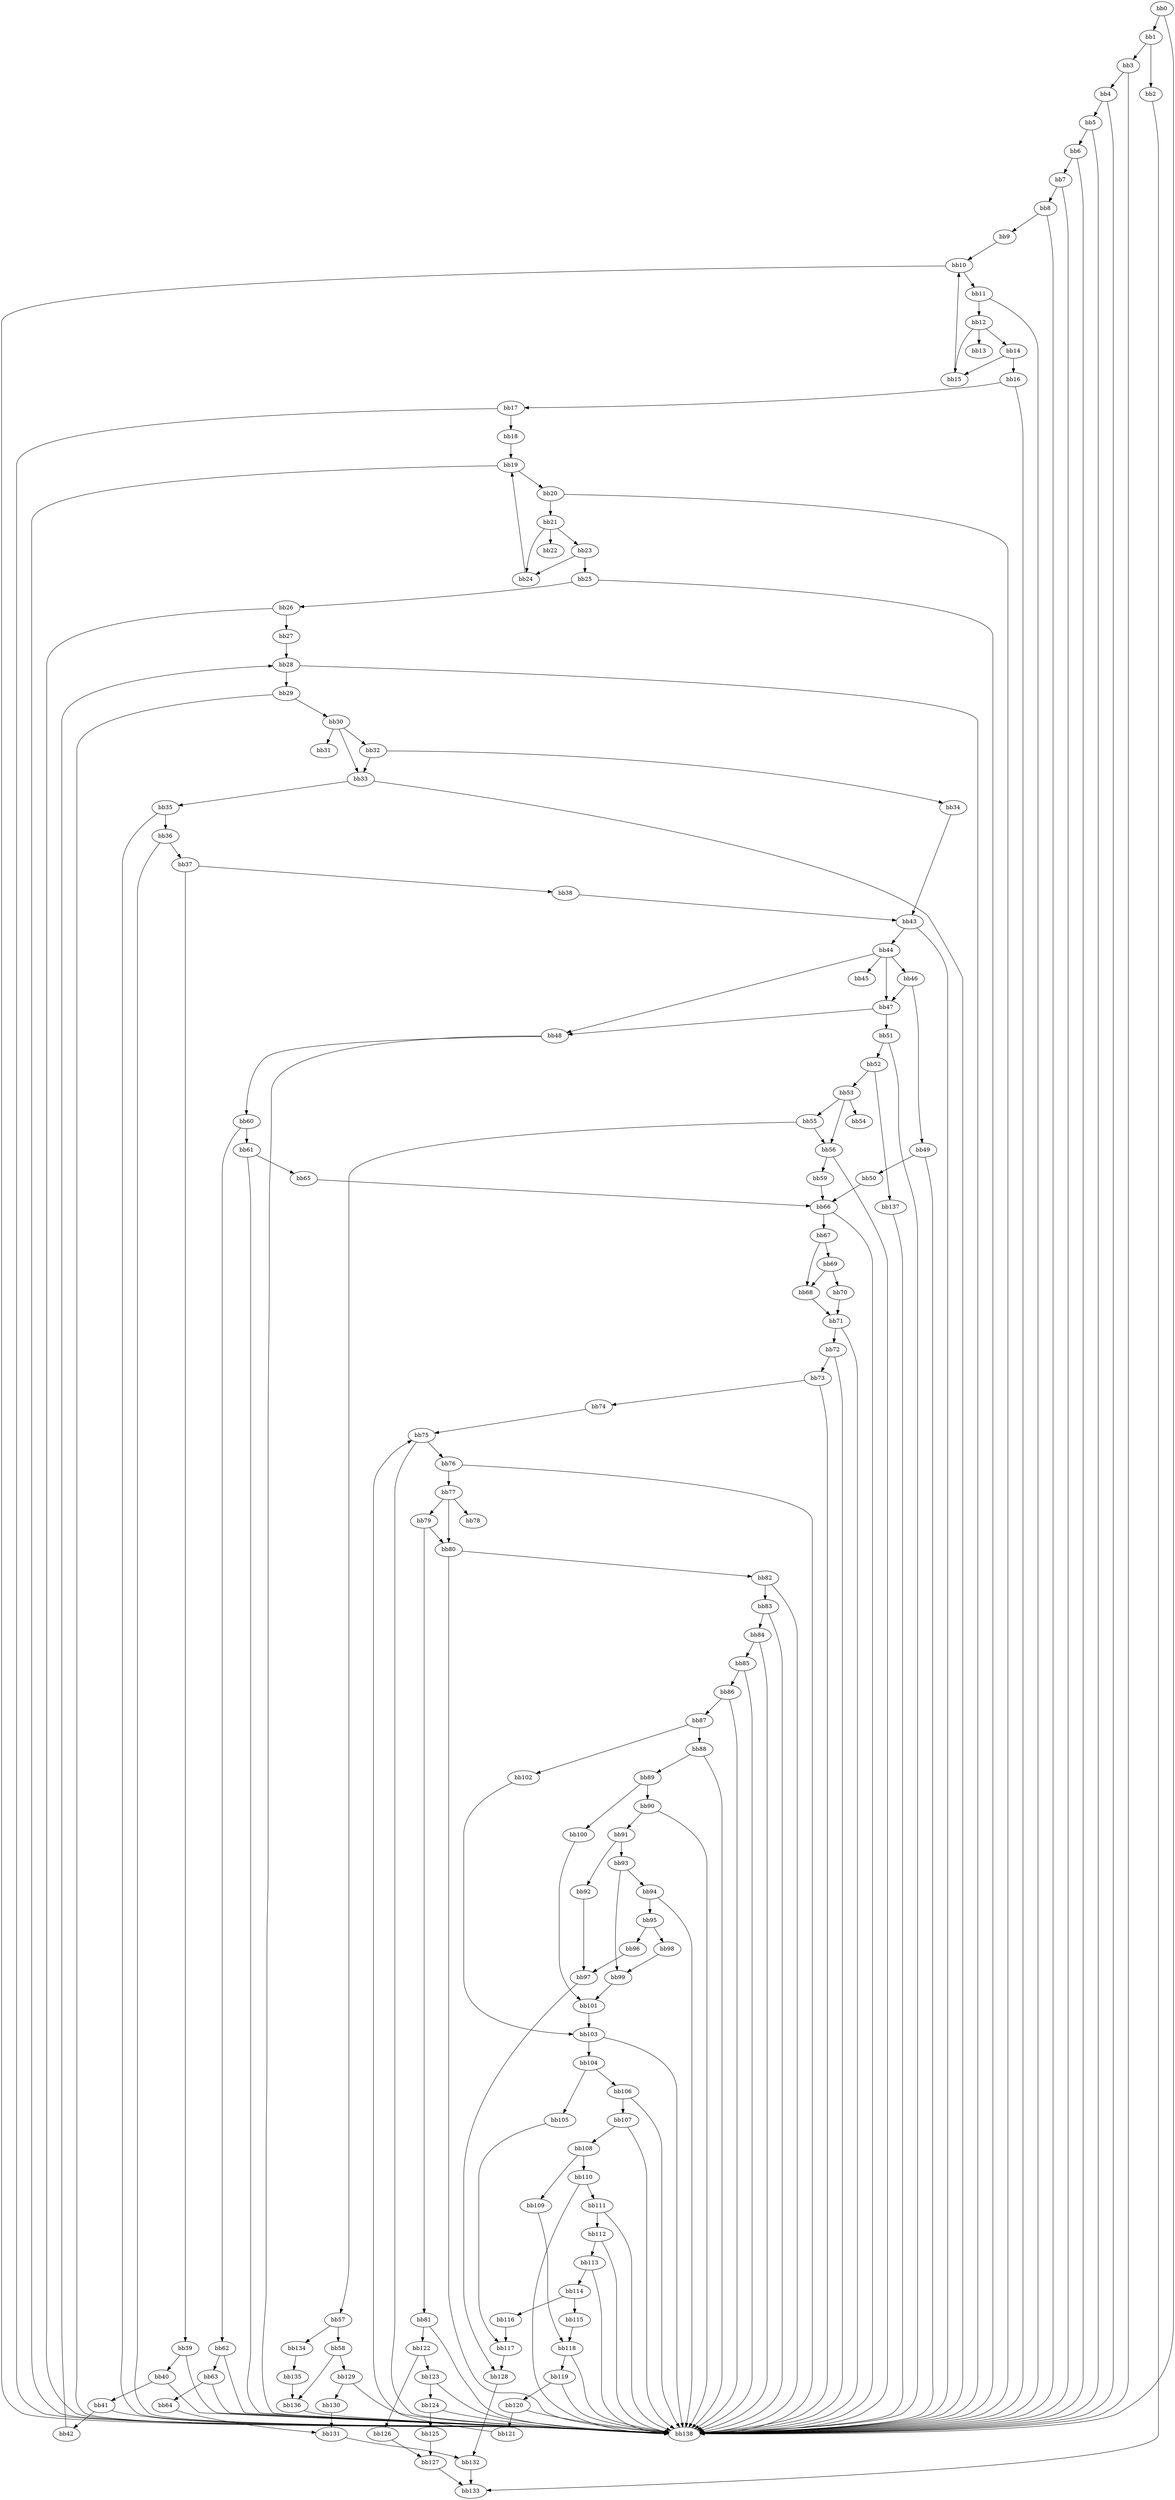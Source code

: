 digraph {
    0 [ label = "bb0\l" ]
    1 [ label = "bb1\l" ]
    2 [ label = "bb2\l" ]
    3 [ label = "bb3\l" ]
    4 [ label = "bb4\l" ]
    5 [ label = "bb5\l" ]
    6 [ label = "bb6\l" ]
    7 [ label = "bb7\l" ]
    8 [ label = "bb8\l" ]
    9 [ label = "bb9\l" ]
    10 [ label = "bb10\l" ]
    11 [ label = "bb11\l" ]
    12 [ label = "bb12\l" ]
    13 [ label = "bb13\l" ]
    14 [ label = "bb14\l" ]
    15 [ label = "bb15\l" ]
    16 [ label = "bb16\l" ]
    17 [ label = "bb17\l" ]
    18 [ label = "bb18\l" ]
    19 [ label = "bb19\l" ]
    20 [ label = "bb20\l" ]
    21 [ label = "bb21\l" ]
    22 [ label = "bb22\l" ]
    23 [ label = "bb23\l" ]
    24 [ label = "bb24\l" ]
    25 [ label = "bb25\l" ]
    26 [ label = "bb26\l" ]
    27 [ label = "bb27\l" ]
    28 [ label = "bb28\l" ]
    29 [ label = "bb29\l" ]
    30 [ label = "bb30\l" ]
    31 [ label = "bb31\l" ]
    32 [ label = "bb32\l" ]
    33 [ label = "bb33\l" ]
    34 [ label = "bb34\l" ]
    35 [ label = "bb35\l" ]
    36 [ label = "bb36\l" ]
    37 [ label = "bb37\l" ]
    38 [ label = "bb38\l" ]
    39 [ label = "bb39\l" ]
    40 [ label = "bb40\l" ]
    41 [ label = "bb41\l" ]
    42 [ label = "bb42\l" ]
    43 [ label = "bb43\l" ]
    44 [ label = "bb44\l" ]
    45 [ label = "bb45\l" ]
    46 [ label = "bb46\l" ]
    47 [ label = "bb47\l" ]
    48 [ label = "bb48\l" ]
    49 [ label = "bb49\l" ]
    50 [ label = "bb50\l" ]
    51 [ label = "bb51\l" ]
    52 [ label = "bb52\l" ]
    53 [ label = "bb53\l" ]
    54 [ label = "bb54\l" ]
    55 [ label = "bb55\l" ]
    56 [ label = "bb56\l" ]
    57 [ label = "bb57\l" ]
    58 [ label = "bb58\l" ]
    59 [ label = "bb59\l" ]
    60 [ label = "bb60\l" ]
    61 [ label = "bb61\l" ]
    62 [ label = "bb62\l" ]
    63 [ label = "bb63\l" ]
    64 [ label = "bb64\l" ]
    65 [ label = "bb65\l" ]
    66 [ label = "bb66\l" ]
    67 [ label = "bb67\l" ]
    68 [ label = "bb68\l" ]
    69 [ label = "bb69\l" ]
    70 [ label = "bb70\l" ]
    71 [ label = "bb71\l" ]
    72 [ label = "bb72\l" ]
    73 [ label = "bb73\l" ]
    74 [ label = "bb74\l" ]
    75 [ label = "bb75\l" ]
    76 [ label = "bb76\l" ]
    77 [ label = "bb77\l" ]
    78 [ label = "bb78\l" ]
    79 [ label = "bb79\l" ]
    80 [ label = "bb80\l" ]
    81 [ label = "bb81\l" ]
    82 [ label = "bb82\l" ]
    83 [ label = "bb83\l" ]
    84 [ label = "bb84\l" ]
    85 [ label = "bb85\l" ]
    86 [ label = "bb86\l" ]
    87 [ label = "bb87\l" ]
    88 [ label = "bb88\l" ]
    89 [ label = "bb89\l" ]
    90 [ label = "bb90\l" ]
    91 [ label = "bb91\l" ]
    92 [ label = "bb92\l" ]
    93 [ label = "bb93\l" ]
    94 [ label = "bb94\l" ]
    95 [ label = "bb95\l" ]
    96 [ label = "bb96\l" ]
    97 [ label = "bb97\l" ]
    98 [ label = "bb98\l" ]
    99 [ label = "bb99\l" ]
    100 [ label = "bb100\l" ]
    101 [ label = "bb101\l" ]
    102 [ label = "bb102\l" ]
    103 [ label = "bb103\l" ]
    104 [ label = "bb104\l" ]
    105 [ label = "bb105\l" ]
    106 [ label = "bb106\l" ]
    107 [ label = "bb107\l" ]
    108 [ label = "bb108\l" ]
    109 [ label = "bb109\l" ]
    110 [ label = "bb110\l" ]
    111 [ label = "bb111\l" ]
    112 [ label = "bb112\l" ]
    113 [ label = "bb113\l" ]
    114 [ label = "bb114\l" ]
    115 [ label = "bb115\l" ]
    116 [ label = "bb116\l" ]
    117 [ label = "bb117\l" ]
    118 [ label = "bb118\l" ]
    119 [ label = "bb119\l" ]
    120 [ label = "bb120\l" ]
    121 [ label = "bb121\l" ]
    122 [ label = "bb122\l" ]
    123 [ label = "bb123\l" ]
    124 [ label = "bb124\l" ]
    125 [ label = "bb125\l" ]
    126 [ label = "bb126\l" ]
    127 [ label = "bb127\l" ]
    128 [ label = "bb128\l" ]
    129 [ label = "bb129\l" ]
    130 [ label = "bb130\l" ]
    131 [ label = "bb131\l" ]
    132 [ label = "bb132\l" ]
    133 [ label = "bb133\l" ]
    134 [ label = "bb134\l" ]
    135 [ label = "bb135\l" ]
    136 [ label = "bb136\l" ]
    137 [ label = "bb137\l" ]
    138 [ label = "bb138\l" ]
    0 -> 1 [ ]
    0 -> 138 [ ]
    1 -> 2 [ ]
    1 -> 3 [ ]
    2 -> 133 [ ]
    3 -> 4 [ ]
    3 -> 138 [ ]
    4 -> 5 [ ]
    4 -> 138 [ ]
    5 -> 6 [ ]
    5 -> 138 [ ]
    6 -> 7 [ ]
    6 -> 138 [ ]
    7 -> 8 [ ]
    7 -> 138 [ ]
    8 -> 9 [ ]
    8 -> 138 [ ]
    9 -> 10 [ ]
    10 -> 11 [ ]
    10 -> 138 [ ]
    11 -> 12 [ ]
    11 -> 138 [ ]
    12 -> 13 [ ]
    12 -> 14 [ ]
    12 -> 15 [ ]
    14 -> 15 [ ]
    14 -> 16 [ ]
    15 -> 10 [ ]
    16 -> 17 [ ]
    16 -> 138 [ ]
    17 -> 18 [ ]
    17 -> 138 [ ]
    18 -> 19 [ ]
    19 -> 20 [ ]
    19 -> 138 [ ]
    20 -> 21 [ ]
    20 -> 138 [ ]
    21 -> 22 [ ]
    21 -> 23 [ ]
    21 -> 24 [ ]
    23 -> 24 [ ]
    23 -> 25 [ ]
    24 -> 19 [ ]
    25 -> 26 [ ]
    25 -> 138 [ ]
    26 -> 27 [ ]
    26 -> 138 [ ]
    27 -> 28 [ ]
    28 -> 29 [ ]
    28 -> 138 [ ]
    29 -> 30 [ ]
    29 -> 138 [ ]
    30 -> 31 [ ]
    30 -> 32 [ ]
    30 -> 33 [ ]
    32 -> 33 [ ]
    32 -> 34 [ ]
    33 -> 35 [ ]
    33 -> 138 [ ]
    34 -> 43 [ ]
    35 -> 36 [ ]
    35 -> 138 [ ]
    36 -> 37 [ ]
    36 -> 138 [ ]
    37 -> 38 [ ]
    37 -> 39 [ ]
    38 -> 43 [ ]
    39 -> 40 [ ]
    39 -> 138 [ ]
    40 -> 41 [ ]
    40 -> 138 [ ]
    41 -> 42 [ ]
    41 -> 138 [ ]
    42 -> 28 [ ]
    43 -> 44 [ ]
    43 -> 138 [ ]
    44 -> 45 [ ]
    44 -> 46 [ ]
    44 -> 47 [ ]
    44 -> 48 [ ]
    46 -> 47 [ ]
    46 -> 49 [ ]
    47 -> 48 [ ]
    47 -> 51 [ ]
    48 -> 60 [ ]
    48 -> 138 [ ]
    49 -> 50 [ ]
    49 -> 138 [ ]
    50 -> 66 [ ]
    51 -> 52 [ ]
    51 -> 138 [ ]
    52 -> 53 [ ]
    52 -> 137 [ ]
    53 -> 54 [ ]
    53 -> 55 [ ]
    53 -> 56 [ ]
    55 -> 56 [ ]
    55 -> 57 [ ]
    56 -> 59 [ ]
    56 -> 138 [ ]
    57 -> 58 [ ]
    57 -> 134 [ ]
    58 -> 129 [ ]
    58 -> 136 [ ]
    59 -> 66 [ ]
    60 -> 61 [ ]
    60 -> 62 [ ]
    61 -> 65 [ ]
    61 -> 138 [ ]
    62 -> 63 [ ]
    62 -> 138 [ ]
    63 -> 64 [ ]
    63 -> 138 [ ]
    64 -> 131 [ ]
    65 -> 66 [ ]
    66 -> 67 [ ]
    66 -> 138 [ ]
    67 -> 68 [ ]
    67 -> 69 [ ]
    68 -> 71 [ ]
    69 -> 68 [ ]
    69 -> 70 [ ]
    70 -> 71 [ ]
    71 -> 72 [ ]
    71 -> 138 [ ]
    72 -> 73 [ ]
    72 -> 138 [ ]
    73 -> 74 [ ]
    73 -> 138 [ ]
    74 -> 75 [ ]
    75 -> 76 [ ]
    75 -> 138 [ ]
    76 -> 77 [ ]
    76 -> 138 [ ]
    77 -> 78 [ ]
    77 -> 79 [ ]
    77 -> 80 [ ]
    79 -> 80 [ ]
    79 -> 81 [ ]
    80 -> 82 [ ]
    80 -> 138 [ ]
    81 -> 122 [ ]
    81 -> 138 [ ]
    82 -> 83 [ ]
    82 -> 138 [ ]
    83 -> 84 [ ]
    83 -> 138 [ ]
    84 -> 85 [ ]
    84 -> 138 [ ]
    85 -> 86 [ ]
    85 -> 138 [ ]
    86 -> 87 [ ]
    86 -> 138 [ ]
    87 -> 88 [ ]
    87 -> 102 [ ]
    88 -> 89 [ ]
    88 -> 138 [ ]
    89 -> 90 [ ]
    89 -> 100 [ ]
    90 -> 91 [ ]
    90 -> 138 [ ]
    91 -> 92 [ ]
    91 -> 93 [ ]
    92 -> 97 [ ]
    93 -> 94 [ ]
    93 -> 99 [ ]
    94 -> 95 [ ]
    94 -> 138 [ ]
    95 -> 96 [ ]
    95 -> 98 [ ]
    96 -> 97 [ ]
    97 -> 128 [ ]
    98 -> 99 [ ]
    99 -> 101 [ ]
    100 -> 101 [ ]
    101 -> 103 [ ]
    102 -> 103 [ ]
    103 -> 104 [ ]
    103 -> 138 [ ]
    104 -> 105 [ ]
    104 -> 106 [ ]
    105 -> 117 [ ]
    106 -> 107 [ ]
    106 -> 138 [ ]
    107 -> 108 [ ]
    107 -> 138 [ ]
    108 -> 109 [ ]
    108 -> 110 [ ]
    109 -> 118 [ ]
    110 -> 111 [ ]
    110 -> 138 [ ]
    111 -> 112 [ ]
    111 -> 138 [ ]
    112 -> 113 [ ]
    112 -> 138 [ ]
    113 -> 114 [ ]
    113 -> 138 [ ]
    114 -> 115 [ ]
    114 -> 116 [ ]
    115 -> 118 [ ]
    116 -> 117 [ ]
    117 -> 128 [ ]
    118 -> 119 [ ]
    118 -> 138 [ ]
    119 -> 120 [ ]
    119 -> 138 [ ]
    120 -> 121 [ ]
    120 -> 138 [ ]
    121 -> 75 [ ]
    122 -> 123 [ ]
    122 -> 126 [ ]
    123 -> 124 [ ]
    123 -> 138 [ ]
    124 -> 125 [ ]
    124 -> 138 [ ]
    125 -> 127 [ ]
    126 -> 127 [ ]
    127 -> 133 [ ]
    128 -> 132 [ ]
    129 -> 130 [ ]
    129 -> 138 [ ]
    130 -> 131 [ ]
    131 -> 132 [ ]
    132 -> 133 [ ]
    134 -> 135 [ ]
    135 -> 136 [ ]
    136 -> 138 [ ]
    137 -> 138 [ ]
}

